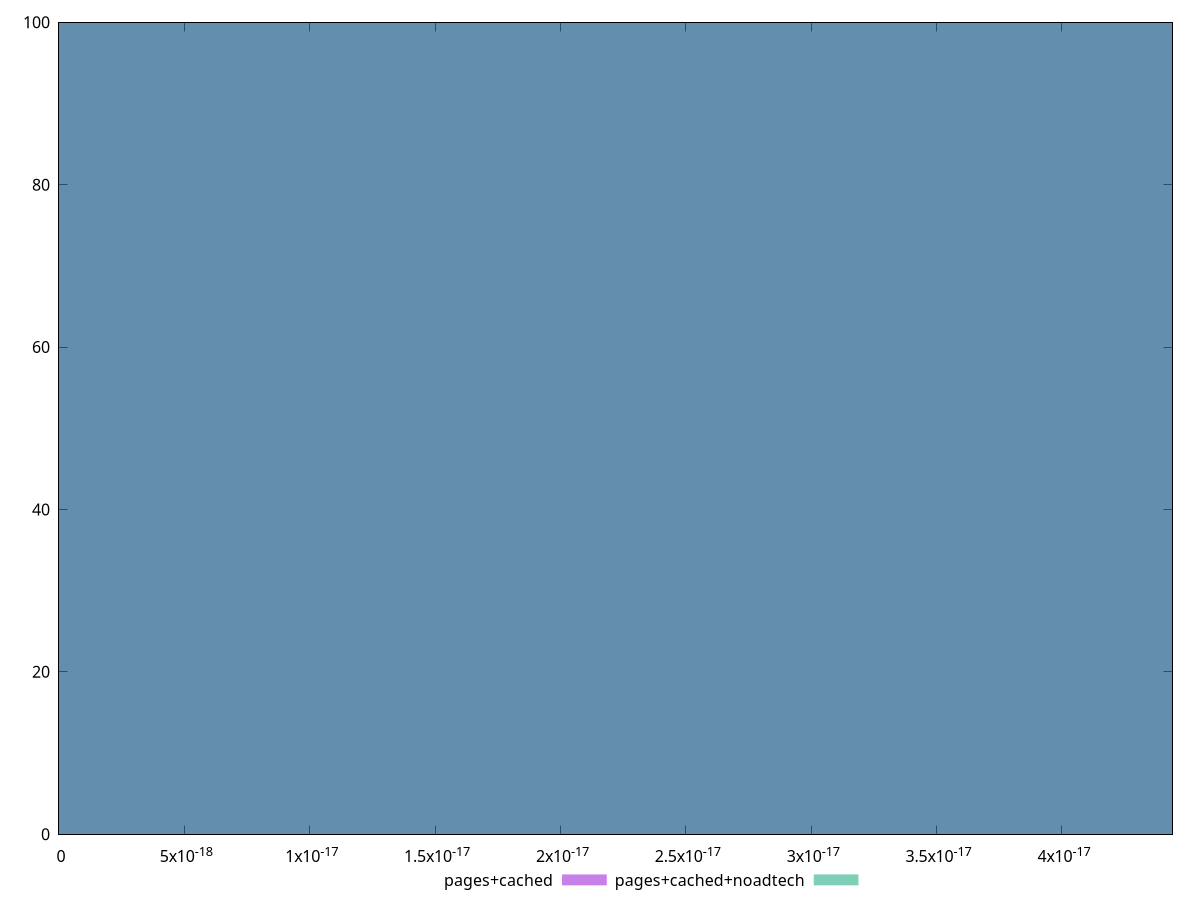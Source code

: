 reset

$pagesCached <<EOF
0 100
EOF

$pagesCachedNoadtech <<EOF
0 100
EOF

set key outside below
set boxwidth 1e-12
set xrange [0:4.4408920985006264e-17]
set yrange [0:100]
set trange [0:100]
set style fill transparent solid 0.5 noborder
set terminal svg size 640, 500 enhanced background rgb 'white'
set output "report_00011_2021-02-09T10:53:21.242Z/meta/score-difference/comparison/histogram/1_vs_2.svg"

plot $pagesCached title "pages+cached" with boxes, \
     $pagesCachedNoadtech title "pages+cached+noadtech" with boxes

reset

